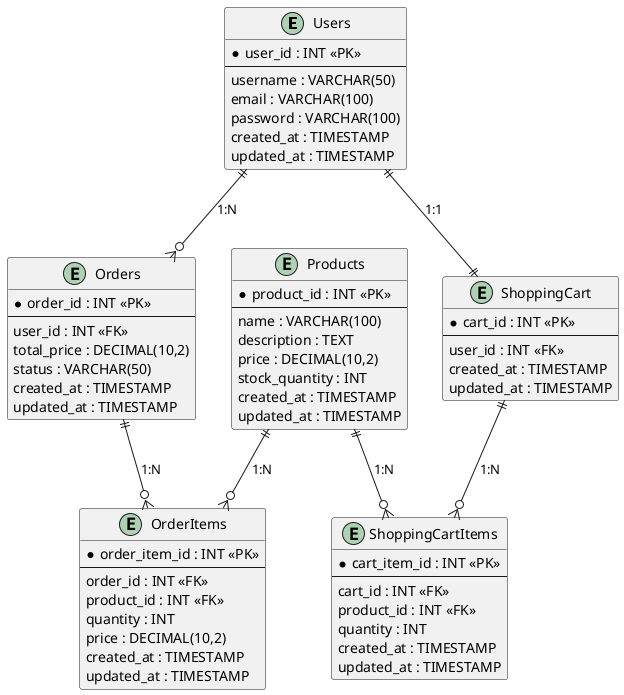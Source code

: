 @startuml Diagrama do E-commerce
entity "Users" as Users {
    * user_id : INT <<PK>>
    --
    username : VARCHAR(50)
    email : VARCHAR(100)
    password : VARCHAR(100)
    created_at : TIMESTAMP
    updated_at : TIMESTAMP
}

entity "Products" as Products {
    * product_id : INT <<PK>>
    --
    name : VARCHAR(100)
    description : TEXT
    price : DECIMAL(10,2)
    stock_quantity : INT
    created_at : TIMESTAMP
    updated_at : TIMESTAMP
}

entity "Orders" as Orders {
    * order_id : INT <<PK>>
    --
    user_id : INT <<FK>>
    total_price : DECIMAL(10,2)
    status : VARCHAR(50)
    created_at : TIMESTAMP
    updated_at : TIMESTAMP
}

entity "OrderItems" as OrderItems {
    * order_item_id : INT <<PK>>
    --
    order_id : INT <<FK>>
    product_id : INT <<FK>>
    quantity : INT
    price : DECIMAL(10,2)
    created_at : TIMESTAMP
    updated_at : TIMESTAMP
}

entity "ShoppingCart" as ShoppingCart {
    * cart_id : INT <<PK>>
    --
    user_id : INT <<FK>>
    created_at : TIMESTAMP
    updated_at : TIMESTAMP
}

entity "ShoppingCartItems" as ShoppingCartItems {
    * cart_item_id : INT <<PK>>
    --
    cart_id : INT <<FK>>
    product_id : INT <<FK>>
    quantity : INT
    created_at : TIMESTAMP
    updated_at : TIMESTAMP
}

Users ||--o{ Orders : "1:N"
Orders ||--o{ OrderItems : "1:N"
Products ||--o{ OrderItems : "1:N"
Users ||--|| ShoppingCart : "1:1"
ShoppingCart ||--o{ ShoppingCartItems : "1:N"
Products ||--o{ ShoppingCartItems : "1:N"
@enduml
